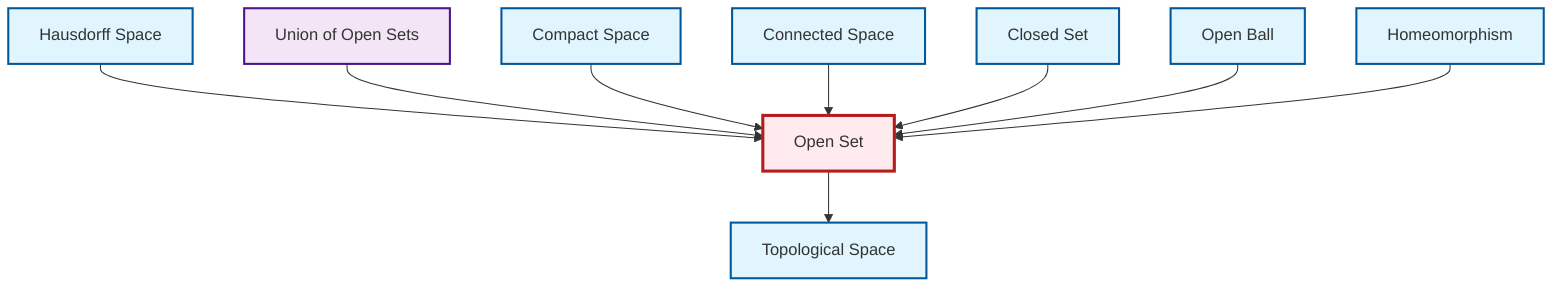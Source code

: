 graph TD
    classDef definition fill:#e1f5fe,stroke:#01579b,stroke-width:2px
    classDef theorem fill:#f3e5f5,stroke:#4a148c,stroke-width:2px
    classDef axiom fill:#fff3e0,stroke:#e65100,stroke-width:2px
    classDef example fill:#e8f5e9,stroke:#1b5e20,stroke-width:2px
    classDef current fill:#ffebee,stroke:#b71c1c,stroke-width:3px
    def-connected["Connected Space"]:::definition
    def-compact["Compact Space"]:::definition
    def-open-set["Open Set"]:::definition
    def-closed-set["Closed Set"]:::definition
    def-hausdorff["Hausdorff Space"]:::definition
    def-topological-space["Topological Space"]:::definition
    thm-union-open-sets["Union of Open Sets"]:::theorem
    def-open-ball["Open Ball"]:::definition
    def-homeomorphism["Homeomorphism"]:::definition
    def-hausdorff --> def-open-set
    thm-union-open-sets --> def-open-set
    def-compact --> def-open-set
    def-connected --> def-open-set
    def-closed-set --> def-open-set
    def-open-set --> def-topological-space
    def-open-ball --> def-open-set
    def-homeomorphism --> def-open-set
    class def-open-set current